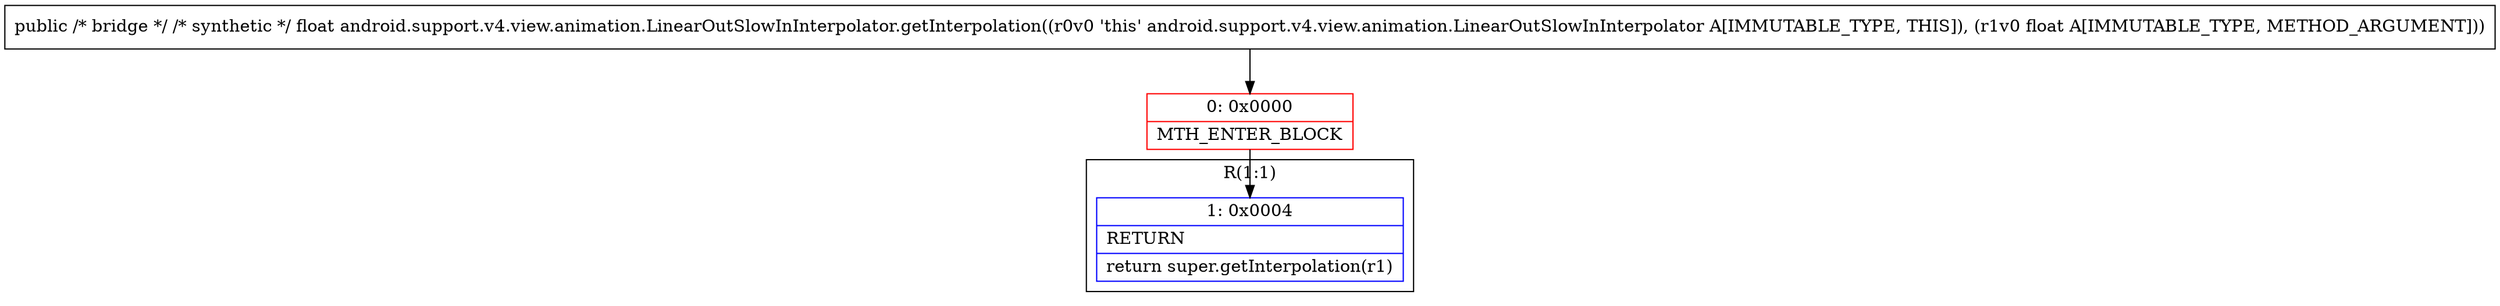 digraph "CFG forandroid.support.v4.view.animation.LinearOutSlowInInterpolator.getInterpolation(F)F" {
subgraph cluster_Region_1160258902 {
label = "R(1:1)";
node [shape=record,color=blue];
Node_1 [shape=record,label="{1\:\ 0x0004|RETURN\l|return super.getInterpolation(r1)\l}"];
}
Node_0 [shape=record,color=red,label="{0\:\ 0x0000|MTH_ENTER_BLOCK\l}"];
MethodNode[shape=record,label="{public \/* bridge *\/ \/* synthetic *\/ float android.support.v4.view.animation.LinearOutSlowInInterpolator.getInterpolation((r0v0 'this' android.support.v4.view.animation.LinearOutSlowInInterpolator A[IMMUTABLE_TYPE, THIS]), (r1v0 float A[IMMUTABLE_TYPE, METHOD_ARGUMENT])) }"];
MethodNode -> Node_0;
Node_0 -> Node_1;
}


